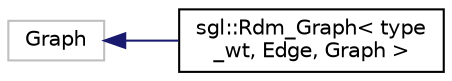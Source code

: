 digraph "Graphical Class Hierarchy"
{
  edge [fontname="Helvetica",fontsize="10",labelfontname="Helvetica",labelfontsize="10"];
  node [fontname="Helvetica",fontsize="10",shape=record];
  rankdir="LR";
  Node1 [label="Graph",height=0.2,width=0.4,color="grey75", fillcolor="white", style="filled"];
  Node1 -> Node2 [dir="back",color="midnightblue",fontsize="10",style="solid",fontname="Helvetica"];
  Node2 [label="sgl::Rdm_Graph\< type\l_wt, Edge, Graph \>",height=0.2,width=0.4,color="black", fillcolor="white", style="filled",URL="$classsgl_1_1_rdm___graph.html"];
}
